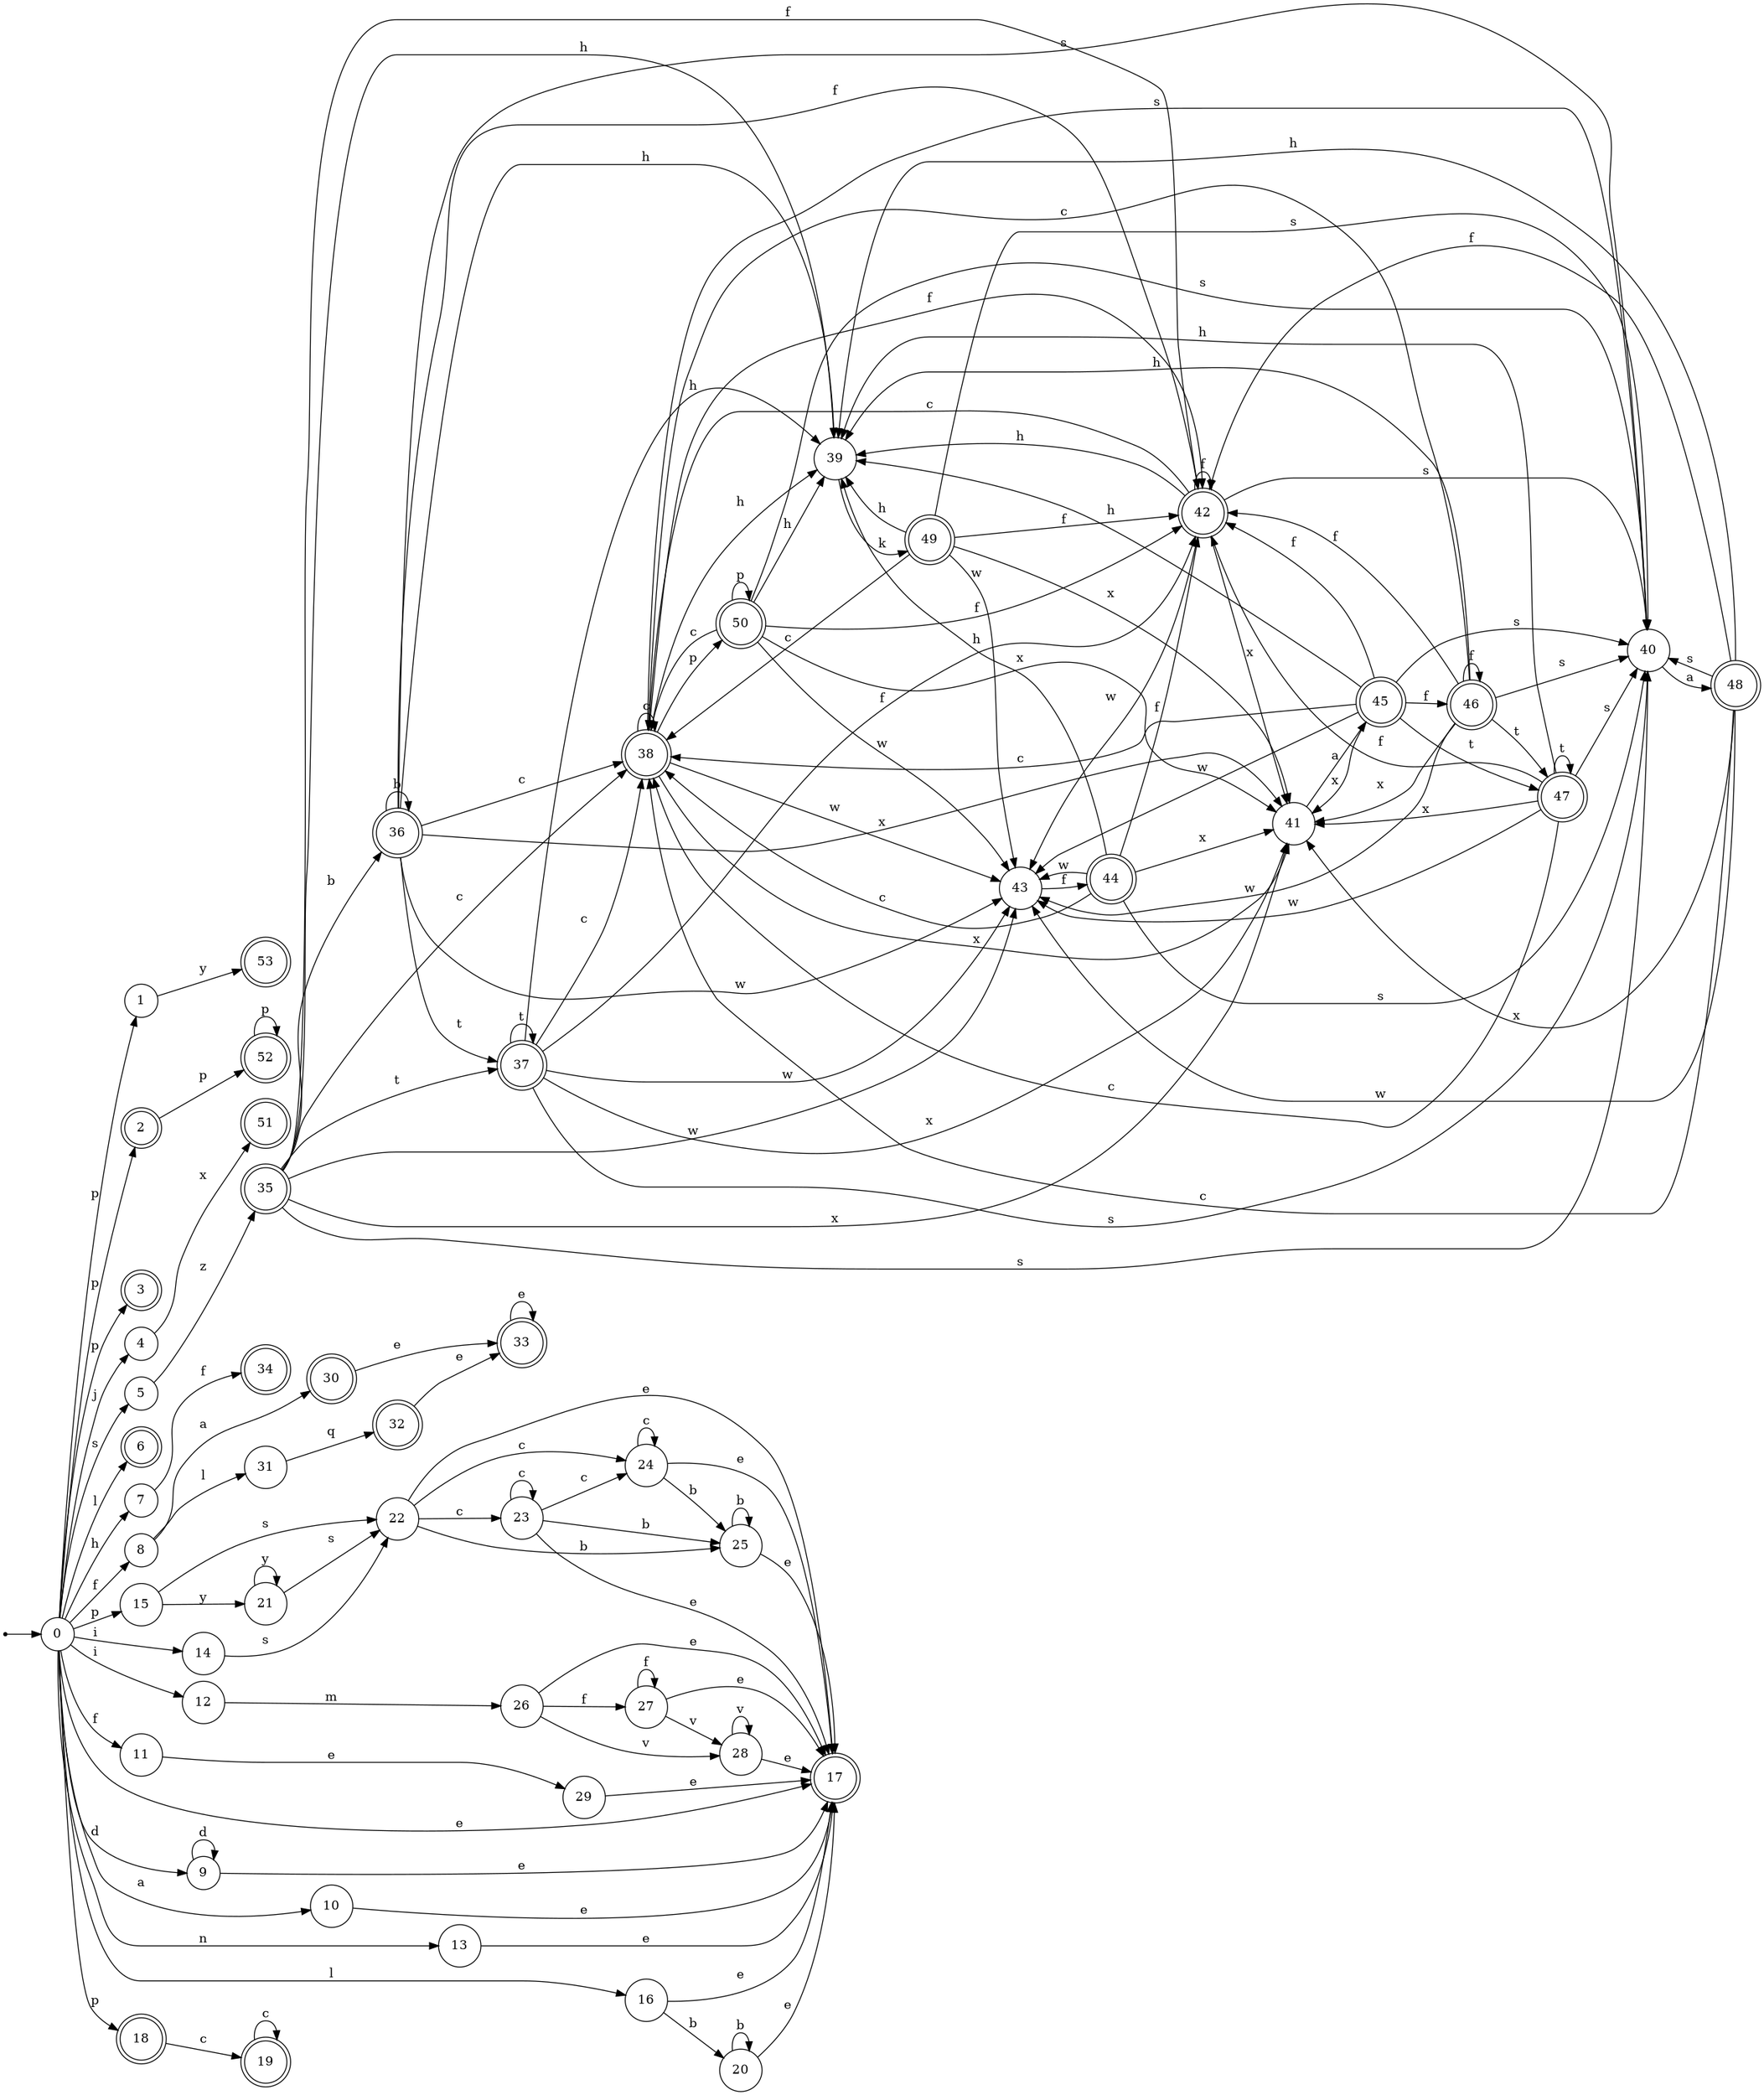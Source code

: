 digraph finite_state_machine {
rankdir=LR;
size="20,20";
node [shape = point]; "dummy0"
node [shape = circle]; "0";
"dummy0" -> "0";
node [shape = circle]; "1";
node [shape = doublecircle]; "2";node [shape = doublecircle]; "3";node [shape = circle]; "4";
node [shape = circle]; "5";
node [shape = doublecircle]; "6";node [shape = circle]; "7";
node [shape = circle]; "8";
node [shape = circle]; "9";
node [shape = circle]; "10";
node [shape = circle]; "11";
node [shape = circle]; "12";
node [shape = circle]; "13";
node [shape = circle]; "14";
node [shape = circle]; "15";
node [shape = circle]; "16";
node [shape = doublecircle]; "17";node [shape = doublecircle]; "18";node [shape = doublecircle]; "19";node [shape = circle]; "20";
node [shape = circle]; "21";
node [shape = circle]; "22";
node [shape = circle]; "23";
node [shape = circle]; "24";
node [shape = circle]; "25";
node [shape = circle]; "26";
node [shape = circle]; "27";
node [shape = circle]; "28";
node [shape = circle]; "29";
node [shape = doublecircle]; "30";node [shape = circle]; "31";
node [shape = doublecircle]; "32";node [shape = doublecircle]; "33";node [shape = doublecircle]; "34";node [shape = doublecircle]; "35";node [shape = doublecircle]; "36";node [shape = doublecircle]; "37";node [shape = doublecircle]; "38";node [shape = circle]; "39";
node [shape = circle]; "40";
node [shape = circle]; "41";
node [shape = doublecircle]; "42";node [shape = circle]; "43";
node [shape = doublecircle]; "44";node [shape = doublecircle]; "45";node [shape = doublecircle]; "46";node [shape = doublecircle]; "47";node [shape = doublecircle]; "48";node [shape = doublecircle]; "49";node [shape = doublecircle]; "50";node [shape = doublecircle]; "51";node [shape = doublecircle]; "52";node [shape = doublecircle]; "53";"0" -> "1" [label = "p"];
 "0" -> "2" [label = "p"];
 "0" -> "3" [label = "p"];
 "0" -> "18" [label = "p"];
 "0" -> "15" [label = "p"];
 "0" -> "4" [label = "j"];
 "0" -> "5" [label = "s"];
 "0" -> "16" [label = "l"];
 "0" -> "6" [label = "l"];
 "0" -> "7" [label = "h"];
 "0" -> "8" [label = "f"];
 "0" -> "11" [label = "f"];
 "0" -> "9" [label = "d"];
 "0" -> "10" [label = "a"];
 "0" -> "12" [label = "i"];
 "0" -> "14" [label = "i"];
 "0" -> "13" [label = "n"];
 "0" -> "17" [label = "e"];
 "18" -> "19" [label = "c"];
 "19" -> "19" [label = "c"];
 "16" -> "20" [label = "b"];
 "16" -> "17" [label = "e"];
 "20" -> "20" [label = "b"];
 "20" -> "17" [label = "e"];
 "15" -> "21" [label = "y"];
 "15" -> "22" [label = "s"];
 "22" -> "24" [label = "c"];
 "22" -> "23" [label = "c"];
 "22" -> "25" [label = "b"];
 "22" -> "17" [label = "e"];
 "25" -> "25" [label = "b"];
 "25" -> "17" [label = "e"];
 "24" -> "24" [label = "c"];
 "24" -> "25" [label = "b"];
 "24" -> "17" [label = "e"];
 "23" -> "24" [label = "c"];
 "23" -> "23" [label = "c"];
 "23" -> "25" [label = "b"];
 "23" -> "17" [label = "e"];
 "21" -> "21" [label = "y"];
 "21" -> "22" [label = "s"];
 "14" -> "22" [label = "s"];
 "13" -> "17" [label = "e"];
 "12" -> "26" [label = "m"];
 "26" -> "27" [label = "f"];
 "26" -> "28" [label = "v"];
 "26" -> "17" [label = "e"];
 "28" -> "28" [label = "v"];
 "28" -> "17" [label = "e"];
 "27" -> "27" [label = "f"];
 "27" -> "28" [label = "v"];
 "27" -> "17" [label = "e"];
 "11" -> "29" [label = "e"];
 "29" -> "17" [label = "e"];
 "10" -> "17" [label = "e"];
 "9" -> "9" [label = "d"];
 "9" -> "17" [label = "e"];
 "8" -> "30" [label = "a"];
 "8" -> "31" [label = "l"];
 "31" -> "32" [label = "q"];
 "32" -> "33" [label = "e"];
 "33" -> "33" [label = "e"];
 "30" -> "33" [label = "e"];
 "7" -> "34" [label = "f"];
 "5" -> "35" [label = "z"];
 "35" -> "36" [label = "b"];
 "35" -> "37" [label = "t"];
 "35" -> "38" [label = "c"];
 "35" -> "39" [label = "h"];
 "35" -> "40" [label = "s"];
 "35" -> "41" [label = "x"];
 "35" -> "42" [label = "f"];
 "35" -> "43" [label = "w"];
 "43" -> "44" [label = "f"];
 "44" -> "43" [label = "w"];
 "44" -> "38" [label = "c"];
 "44" -> "39" [label = "h"];
 "44" -> "40" [label = "s"];
 "44" -> "41" [label = "x"];
 "44" -> "42" [label = "f"];
 "42" -> "42" [label = "f"];
 "42" -> "38" [label = "c"];
 "42" -> "39" [label = "h"];
 "42" -> "40" [label = "s"];
 "42" -> "41" [label = "x"];
 "42" -> "43" [label = "w"];
 "41" -> "45" [label = "a"];
 "45" -> "41" [label = "x"];
 "45" -> "42" [label = "f"];
 "45" -> "46" [label = "f"];
 "45" -> "47" [label = "t"];
 "45" -> "38" [label = "c"];
 "45" -> "39" [label = "h"];
 "45" -> "40" [label = "s"];
 "45" -> "43" [label = "w"];
 "47" -> "47" [label = "t"];
 "47" -> "41" [label = "x"];
 "47" -> "38" [label = "c"];
 "47" -> "39" [label = "h"];
 "47" -> "40" [label = "s"];
 "47" -> "42" [label = "f"];
 "47" -> "43" [label = "w"];
 "46" -> "42" [label = "f"];
 "46" -> "46" [label = "f"];
 "46" -> "41" [label = "x"];
 "46" -> "47" [label = "t"];
 "46" -> "38" [label = "c"];
 "46" -> "39" [label = "h"];
 "46" -> "40" [label = "s"];
 "46" -> "43" [label = "w"];
 "40" -> "48" [label = "a"];
 "48" -> "40" [label = "s"];
 "48" -> "38" [label = "c"];
 "48" -> "39" [label = "h"];
 "48" -> "41" [label = "x"];
 "48" -> "42" [label = "f"];
 "48" -> "43" [label = "w"];
 "39" -> "49" [label = "k"];
 "49" -> "39" [label = "h"];
 "49" -> "38" [label = "c"];
 "49" -> "40" [label = "s"];
 "49" -> "41" [label = "x"];
 "49" -> "42" [label = "f"];
 "49" -> "43" [label = "w"];
 "38" -> "38" [label = "c"];
 "38" -> "50" [label = "p"];
 "38" -> "39" [label = "h"];
 "38" -> "40" [label = "s"];
 "38" -> "41" [label = "x"];
 "38" -> "42" [label = "f"];
 "38" -> "43" [label = "w"];
 "50" -> "50" [label = "p"];
 "50" -> "38" [label = "c"];
 "50" -> "39" [label = "h"];
 "50" -> "40" [label = "s"];
 "50" -> "41" [label = "x"];
 "50" -> "42" [label = "f"];
 "50" -> "43" [label = "w"];
 "37" -> "37" [label = "t"];
 "37" -> "38" [label = "c"];
 "37" -> "39" [label = "h"];
 "37" -> "40" [label = "s"];
 "37" -> "41" [label = "x"];
 "37" -> "42" [label = "f"];
 "37" -> "43" [label = "w"];
 "36" -> "36" [label = "b"];
 "36" -> "37" [label = "t"];
 "36" -> "38" [label = "c"];
 "36" -> "39" [label = "h"];
 "36" -> "40" [label = "s"];
 "36" -> "41" [label = "x"];
 "36" -> "42" [label = "f"];
 "36" -> "43" [label = "w"];
 "4" -> "51" [label = "x"];
 "2" -> "52" [label = "p"];
 "52" -> "52" [label = "p"];
 "1" -> "53" [label = "y"];
 }
